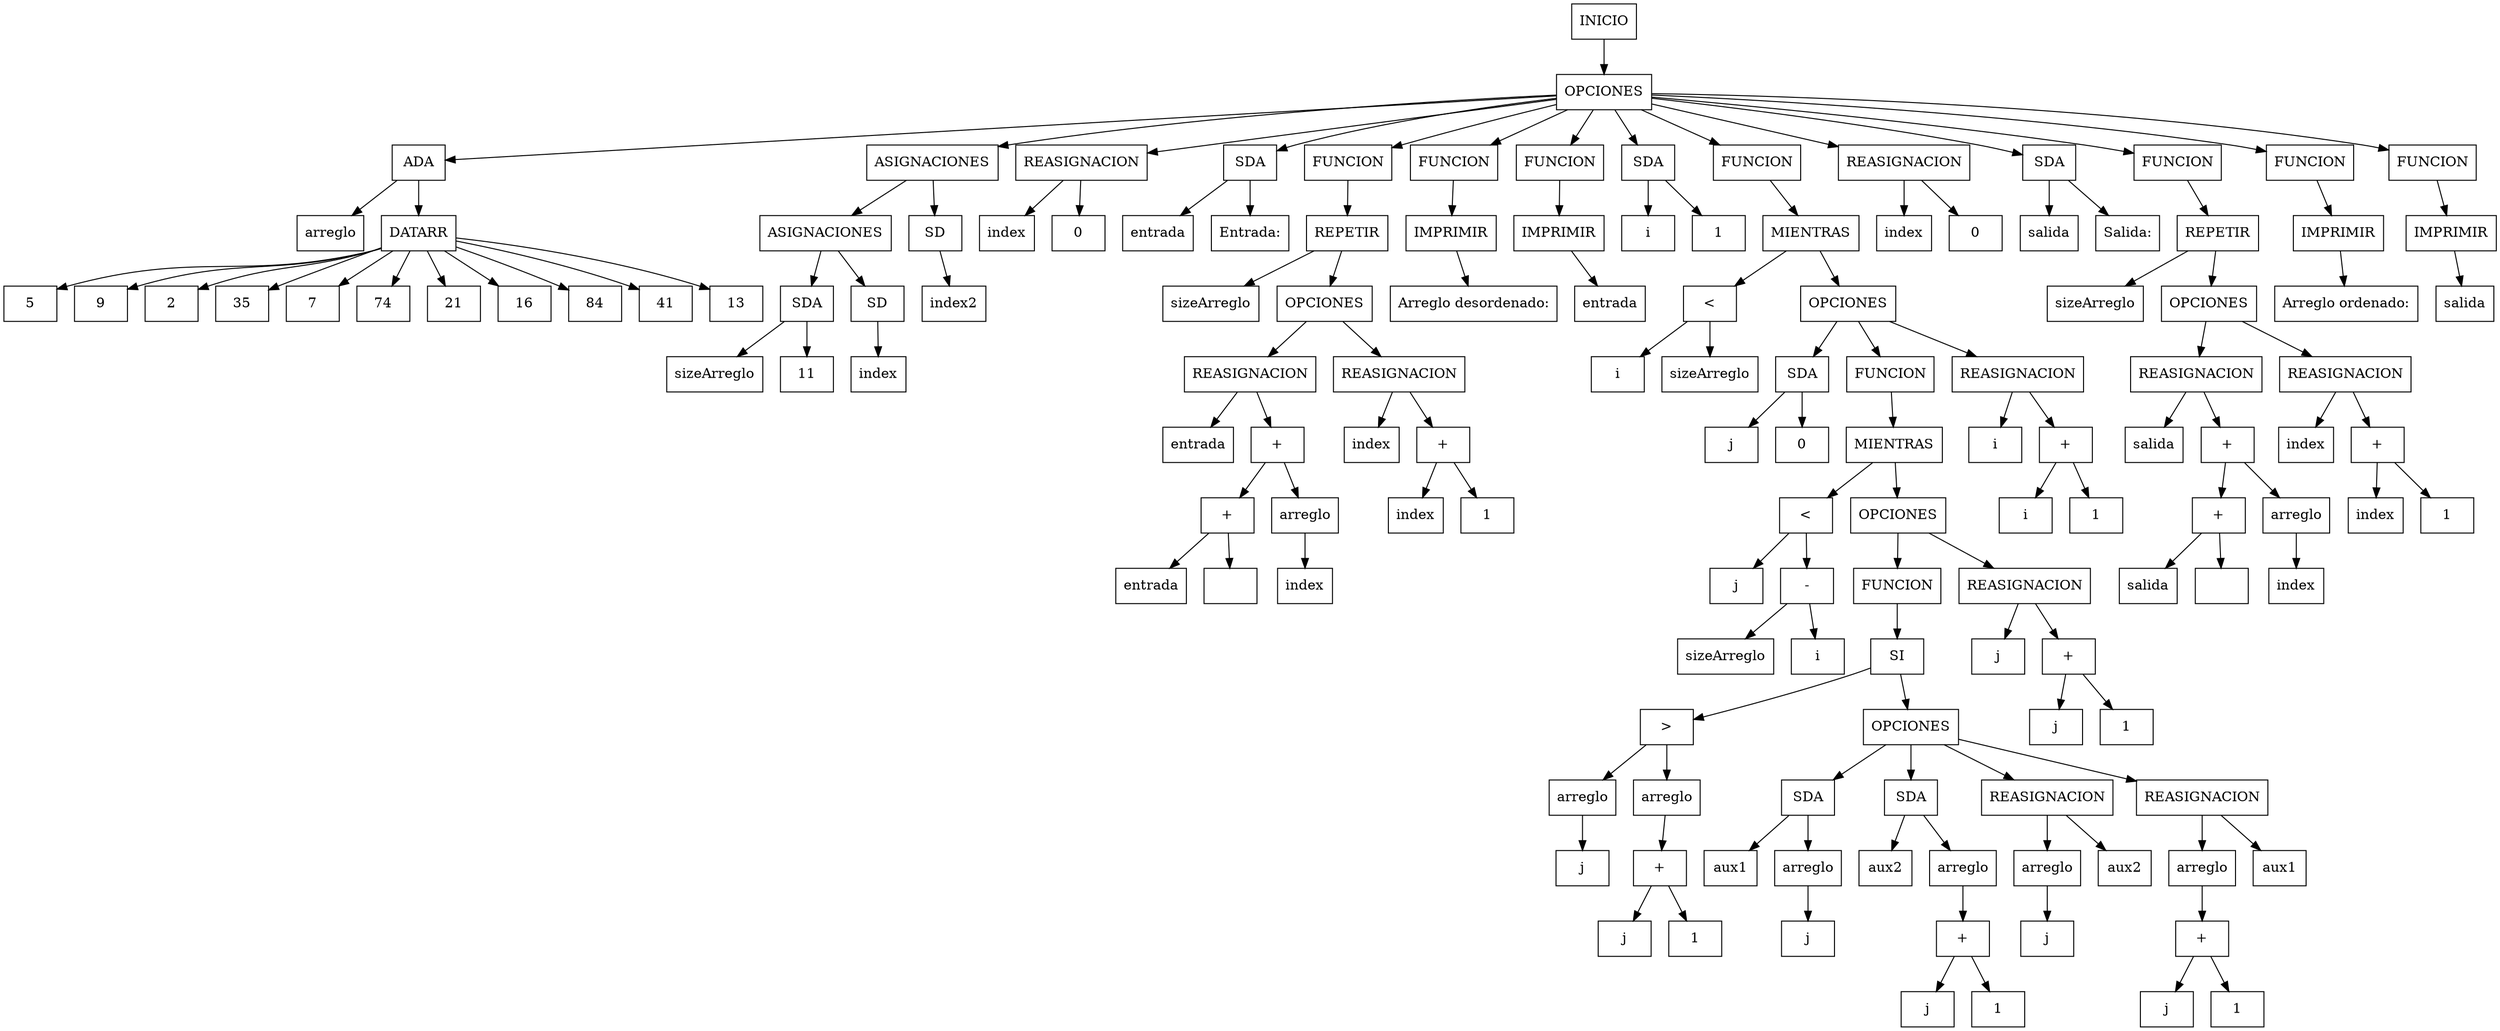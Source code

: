 digraph G{
node[shape=box];
rankdir=UD;

"143_INICIO"[label = "INICIO"];
"15_OPCIONES"[label = "OPCIONES"];
"143_INICIO"->"15_OPCIONES";
"15_OPCIONES"[label = "OPCIONES"];
"14_ADA"[label = "ADA"];
"15_OPCIONES"->"14_ADA";
"14_ADA"[label = "ADA"];
"13_ID"[label = "arreglo"];
"14_ADA"->"13_ID";
"14_ADA"[label = "ADA"];
"2_DATARR"[label = "DATARR"];
"14_ADA"->"2_DATARR";
"2_DATARR"[label = "DATARR"];
"1_ENTERO"[label = "5"];
"2_DATARR"->"1_ENTERO";
"2_DATARR"[label = "DATARR"];
"3_ENTERO"[label = "9"];
"2_DATARR"->"3_ENTERO";
"2_DATARR"[label = "DATARR"];
"4_ENTERO"[label = "2"];
"2_DATARR"->"4_ENTERO";
"2_DATARR"[label = "DATARR"];
"5_ENTERO"[label = "35"];
"2_DATARR"->"5_ENTERO";
"2_DATARR"[label = "DATARR"];
"6_ENTERO"[label = "7"];
"2_DATARR"->"6_ENTERO";
"2_DATARR"[label = "DATARR"];
"7_ENTERO"[label = "74"];
"2_DATARR"->"7_ENTERO";
"2_DATARR"[label = "DATARR"];
"8_ENTERO"[label = "21"];
"2_DATARR"->"8_ENTERO";
"2_DATARR"[label = "DATARR"];
"9_ENTERO"[label = "16"];
"2_DATARR"->"9_ENTERO";
"2_DATARR"[label = "DATARR"];
"10_ENTERO"[label = "84"];
"2_DATARR"->"10_ENTERO";
"2_DATARR"[label = "DATARR"];
"11_ENTERO"[label = "41"];
"2_DATARR"->"11_ENTERO";
"2_DATARR"[label = "DATARR"];
"12_ENTERO"[label = "13"];
"2_DATARR"->"12_ENTERO";
"15_OPCIONES"[label = "OPCIONES"];
"24_ASIGNACIONES"[label = "ASIGNACIONES"];
"15_OPCIONES"->"24_ASIGNACIONES";
"24_ASIGNACIONES"[label = "ASIGNACIONES"];
"21_ASIGNACIONES"[label = "ASIGNACIONES"];
"24_ASIGNACIONES"->"21_ASIGNACIONES";
"21_ASIGNACIONES"[label = "ASIGNACIONES"];
"18_SDA"[label = "SDA"];
"21_ASIGNACIONES"->"18_SDA";
"18_SDA"[label = "SDA"];
"17_ID"[label = "sizeArreglo"];
"18_SDA"->"17_ID";
"18_SDA"[label = "SDA"];
"16_ENTERO"[label = "11"];
"18_SDA"->"16_ENTERO";
"21_ASIGNACIONES"[label = "ASIGNACIONES"];
"20_SD"[label = "SD"];
"21_ASIGNACIONES"->"20_SD";
"20_SD"[label = "SD"];
"19_ID"[label = "index"];
"20_SD"->"19_ID";
"24_ASIGNACIONES"[label = "ASIGNACIONES"];
"23_SD"[label = "SD"];
"24_ASIGNACIONES"->"23_SD";
"23_SD"[label = "SD"];
"22_ID"[label = "index2"];
"23_SD"->"22_ID";
"15_OPCIONES"[label = "OPCIONES"];
"27_REASIGNACION"[label = "REASIGNACION"];
"15_OPCIONES"->"27_REASIGNACION";
"27_REASIGNACION"[label = "REASIGNACION"];
"26_ID"[label = "index"];
"27_REASIGNACION"->"26_ID";
"27_REASIGNACION"[label = "REASIGNACION"];
"25_ENTERO"[label = "0"];
"27_REASIGNACION"->"25_ENTERO";
"15_OPCIONES"[label = "OPCIONES"];
"30_SDA"[label = "SDA"];
"15_OPCIONES"->"30_SDA";
"30_SDA"[label = "SDA"];
"29_ID"[label = "entrada"];
"30_SDA"->"29_ID";
"30_SDA"[label = "SDA"];
"28_CADENA"[label = "Entrada:"];
"30_SDA"->"28_CADENA";
"15_OPCIONES"[label = "OPCIONES"];
"47_FUNCION"[label = "FUNCION"];
"15_OPCIONES"->"47_FUNCION";
"47_FUNCION"[label = "FUNCION"];
"46_REPETIR"[label = "REPETIR"];
"47_FUNCION"->"46_REPETIR";
"46_REPETIR"[label = "REPETIR"];
"31_ID"[label = "sizeArreglo"];
"46_REPETIR"->"31_ID";
"46_REPETIR"[label = "REPETIR"];
"40_OPCIONES"[label = "OPCIONES"];
"46_REPETIR"->"40_OPCIONES";
"40_OPCIONES"[label = "OPCIONES"];
"39_REASIGNACION"[label = "REASIGNACION"];
"40_OPCIONES"->"39_REASIGNACION";
"39_REASIGNACION"[label = "REASIGNACION"];
"38_ID"[label = "entrada"];
"39_REASIGNACION"->"38_ID";
"39_REASIGNACION"[label = "REASIGNACION"];
"37_+"[label = "+"];
"39_REASIGNACION"->"37_+";
"37_+"[label = "+"];
"34_+"[label = "+"];
"37_+"->"34_+";
"34_+"[label = "+"];
"32_ID"[label = "entrada"];
"34_+"->"32_ID";
"34_+"[label = "+"];
"33_CADENA"[label = " "];
"34_+"->"33_CADENA";
"37_+"[label = "+"];
"36_ID"[label = "arreglo"];
"37_+"->"36_ID";
"36_ID"[label = "arreglo"];
"35_ID"[label = "index"];
"36_ID"->"35_ID";
"40_OPCIONES"[label = "OPCIONES"];
"45_REASIGNACION"[label = "REASIGNACION"];
"40_OPCIONES"->"45_REASIGNACION";
"45_REASIGNACION"[label = "REASIGNACION"];
"44_ID"[label = "index"];
"45_REASIGNACION"->"44_ID";
"45_REASIGNACION"[label = "REASIGNACION"];
"43_+"[label = "+"];
"45_REASIGNACION"->"43_+";
"43_+"[label = "+"];
"41_ID"[label = "index"];
"43_+"->"41_ID";
"43_+"[label = "+"];
"42_ENTERO"[label = "1"];
"43_+"->"42_ENTERO";
"15_OPCIONES"[label = "OPCIONES"];
"50_FUNCION"[label = "FUNCION"];
"15_OPCIONES"->"50_FUNCION";
"50_FUNCION"[label = "FUNCION"];
"49_IMPRIMIR"[label = "IMPRIMIR"];
"50_FUNCION"->"49_IMPRIMIR";
"49_IMPRIMIR"[label = "IMPRIMIR"];
"48_CADENA"[label = "Arreglo desordenado:"];
"49_IMPRIMIR"->"48_CADENA";
"15_OPCIONES"[label = "OPCIONES"];
"53_FUNCION"[label = "FUNCION"];
"15_OPCIONES"->"53_FUNCION";
"53_FUNCION"[label = "FUNCION"];
"52_IMPRIMIR"[label = "IMPRIMIR"];
"53_FUNCION"->"52_IMPRIMIR";
"52_IMPRIMIR"[label = "IMPRIMIR"];
"51_ID"[label = "entrada"];
"52_IMPRIMIR"->"51_ID";
"15_OPCIONES"[label = "OPCIONES"];
"56_SDA"[label = "SDA"];
"15_OPCIONES"->"56_SDA";
"56_SDA"[label = "SDA"];
"55_ID"[label = "i"];
"56_SDA"->"55_ID";
"56_SDA"[label = "SDA"];
"54_ENTERO"[label = "1"];
"56_SDA"->"54_ENTERO";
"15_OPCIONES"[label = "OPCIONES"];
"113_FUNCION"[label = "FUNCION"];
"15_OPCIONES"->"113_FUNCION";
"113_FUNCION"[label = "FUNCION"];
"112_MIENTRAS"[label = "MIENTRAS"];
"113_FUNCION"->"112_MIENTRAS";
"112_MIENTRAS"[label = "MIENTRAS"];
"59_<"[label = "<"];
"112_MIENTRAS"->"59_<";
"59_<"[label = "<"];
"57_ID"[label = "i"];
"59_<"->"57_ID";
"59_<"[label = "<"];
"58_ID"[label = "sizeArreglo"];
"59_<"->"58_ID";
"112_MIENTRAS"[label = "MIENTRAS"];
"63_OPCIONES"[label = "OPCIONES"];
"112_MIENTRAS"->"63_OPCIONES";
"63_OPCIONES"[label = "OPCIONES"];
"62_SDA"[label = "SDA"];
"63_OPCIONES"->"62_SDA";
"62_SDA"[label = "SDA"];
"61_ID"[label = "j"];
"62_SDA"->"61_ID";
"62_SDA"[label = "SDA"];
"60_ENTERO"[label = "0"];
"62_SDA"->"60_ENTERO";
"63_OPCIONES"[label = "OPCIONES"];
"106_FUNCION"[label = "FUNCION"];
"63_OPCIONES"->"106_FUNCION";
"106_FUNCION"[label = "FUNCION"];
"105_MIENTRAS"[label = "MIENTRAS"];
"106_FUNCION"->"105_MIENTRAS";
"105_MIENTRAS"[label = "MIENTRAS"];
"68_<"[label = "<"];
"105_MIENTRAS"->"68_<";
"68_<"[label = "<"];
"64_ID"[label = "j"];
"68_<"->"64_ID";
"68_<"[label = "<"];
"67_-"[label = "-"];
"68_<"->"67_-";
"67_-"[label = "-"];
"65_ID"[label = "sizeArreglo"];
"67_-"->"65_ID";
"67_-"[label = "-"];
"66_ID"[label = "i"];
"67_-"->"66_ID";
"105_MIENTRAS"[label = "MIENTRAS"];
"99_OPCIONES"[label = "OPCIONES"];
"105_MIENTRAS"->"99_OPCIONES";
"99_OPCIONES"[label = "OPCIONES"];
"98_FUNCION"[label = "FUNCION"];
"99_OPCIONES"->"98_FUNCION";
"98_FUNCION"[label = "FUNCION"];
"97_SI"[label = "SI"];
"98_FUNCION"->"97_SI";
"97_SI"[label = "SI"];
"75_>"[label = ">"];
"97_SI"->"75_>";
"75_>"[label = ">"];
"70_ID"[label = "arreglo"];
"75_>"->"70_ID";
"70_ID"[label = "arreglo"];
"69_ID"[label = "j"];
"70_ID"->"69_ID";
"75_>"[label = ">"];
"74_ID"[label = "arreglo"];
"75_>"->"74_ID";
"74_ID"[label = "arreglo"];
"73_+"[label = "+"];
"74_ID"->"73_+";
"73_+"[label = "+"];
"71_ID"[label = "j"];
"73_+"->"71_ID";
"73_+"[label = "+"];
"72_ENTERO"[label = "1"];
"73_+"->"72_ENTERO";
"97_SI"[label = "SI"];
"80_OPCIONES"[label = "OPCIONES"];
"97_SI"->"80_OPCIONES";
"80_OPCIONES"[label = "OPCIONES"];
"79_SDA"[label = "SDA"];
"80_OPCIONES"->"79_SDA";
"79_SDA"[label = "SDA"];
"78_ID"[label = "aux1"];
"79_SDA"->"78_ID";
"79_SDA"[label = "SDA"];
"77_ID"[label = "arreglo"];
"79_SDA"->"77_ID";
"77_ID"[label = "arreglo"];
"76_ID"[label = "j"];
"77_ID"->"76_ID";
"80_OPCIONES"[label = "OPCIONES"];
"86_SDA"[label = "SDA"];
"80_OPCIONES"->"86_SDA";
"86_SDA"[label = "SDA"];
"85_ID"[label = "aux2"];
"86_SDA"->"85_ID";
"86_SDA"[label = "SDA"];
"84_ID"[label = "arreglo"];
"86_SDA"->"84_ID";
"84_ID"[label = "arreglo"];
"83_+"[label = "+"];
"84_ID"->"83_+";
"83_+"[label = "+"];
"81_ID"[label = "j"];
"83_+"->"81_ID";
"83_+"[label = "+"];
"82_ENTERO"[label = "1"];
"83_+"->"82_ENTERO";
"80_OPCIONES"[label = "OPCIONES"];
"90_REASIGNACION"[label = "REASIGNACION"];
"80_OPCIONES"->"90_REASIGNACION";
"90_REASIGNACION"[label = "REASIGNACION"];
"89_ID"[label = "arreglo"];
"90_REASIGNACION"->"89_ID";
"89_ID"[label = "arreglo"];
"87_ID"[label = "j"];
"89_ID"->"87_ID";
"90_REASIGNACION"[label = "REASIGNACION"];
"88_ID"[label = "aux2"];
"90_REASIGNACION"->"88_ID";
"80_OPCIONES"[label = "OPCIONES"];
"96_REASIGNACION"[label = "REASIGNACION"];
"80_OPCIONES"->"96_REASIGNACION";
"96_REASIGNACION"[label = "REASIGNACION"];
"95_ID"[label = "arreglo"];
"96_REASIGNACION"->"95_ID";
"95_ID"[label = "arreglo"];
"93_+"[label = "+"];
"95_ID"->"93_+";
"93_+"[label = "+"];
"91_ID"[label = "j"];
"93_+"->"91_ID";
"93_+"[label = "+"];
"92_ENTERO"[label = "1"];
"93_+"->"92_ENTERO";
"96_REASIGNACION"[label = "REASIGNACION"];
"94_ID"[label = "aux1"];
"96_REASIGNACION"->"94_ID";
"99_OPCIONES"[label = "OPCIONES"];
"104_REASIGNACION"[label = "REASIGNACION"];
"99_OPCIONES"->"104_REASIGNACION";
"104_REASIGNACION"[label = "REASIGNACION"];
"103_ID"[label = "j"];
"104_REASIGNACION"->"103_ID";
"104_REASIGNACION"[label = "REASIGNACION"];
"102_+"[label = "+"];
"104_REASIGNACION"->"102_+";
"102_+"[label = "+"];
"100_ID"[label = "j"];
"102_+"->"100_ID";
"102_+"[label = "+"];
"101_ENTERO"[label = "1"];
"102_+"->"101_ENTERO";
"63_OPCIONES"[label = "OPCIONES"];
"111_REASIGNACION"[label = "REASIGNACION"];
"63_OPCIONES"->"111_REASIGNACION";
"111_REASIGNACION"[label = "REASIGNACION"];
"110_ID"[label = "i"];
"111_REASIGNACION"->"110_ID";
"111_REASIGNACION"[label = "REASIGNACION"];
"109_+"[label = "+"];
"111_REASIGNACION"->"109_+";
"109_+"[label = "+"];
"107_ID"[label = "i"];
"109_+"->"107_ID";
"109_+"[label = "+"];
"108_ENTERO"[label = "1"];
"109_+"->"108_ENTERO";
"15_OPCIONES"[label = "OPCIONES"];
"116_REASIGNACION"[label = "REASIGNACION"];
"15_OPCIONES"->"116_REASIGNACION";
"116_REASIGNACION"[label = "REASIGNACION"];
"115_ID"[label = "index"];
"116_REASIGNACION"->"115_ID";
"116_REASIGNACION"[label = "REASIGNACION"];
"114_ENTERO"[label = "0"];
"116_REASIGNACION"->"114_ENTERO";
"15_OPCIONES"[label = "OPCIONES"];
"119_SDA"[label = "SDA"];
"15_OPCIONES"->"119_SDA";
"119_SDA"[label = "SDA"];
"118_ID"[label = "salida"];
"119_SDA"->"118_ID";
"119_SDA"[label = "SDA"];
"117_CADENA"[label = "Salida:"];
"119_SDA"->"117_CADENA";
"15_OPCIONES"[label = "OPCIONES"];
"136_FUNCION"[label = "FUNCION"];
"15_OPCIONES"->"136_FUNCION";
"136_FUNCION"[label = "FUNCION"];
"135_REPETIR"[label = "REPETIR"];
"136_FUNCION"->"135_REPETIR";
"135_REPETIR"[label = "REPETIR"];
"120_ID"[label = "sizeArreglo"];
"135_REPETIR"->"120_ID";
"135_REPETIR"[label = "REPETIR"];
"129_OPCIONES"[label = "OPCIONES"];
"135_REPETIR"->"129_OPCIONES";
"129_OPCIONES"[label = "OPCIONES"];
"128_REASIGNACION"[label = "REASIGNACION"];
"129_OPCIONES"->"128_REASIGNACION";
"128_REASIGNACION"[label = "REASIGNACION"];
"127_ID"[label = "salida"];
"128_REASIGNACION"->"127_ID";
"128_REASIGNACION"[label = "REASIGNACION"];
"126_+"[label = "+"];
"128_REASIGNACION"->"126_+";
"126_+"[label = "+"];
"123_+"[label = "+"];
"126_+"->"123_+";
"123_+"[label = "+"];
"121_ID"[label = "salida"];
"123_+"->"121_ID";
"123_+"[label = "+"];
"122_CADENA"[label = " "];
"123_+"->"122_CADENA";
"126_+"[label = "+"];
"125_ID"[label = "arreglo"];
"126_+"->"125_ID";
"125_ID"[label = "arreglo"];
"124_ID"[label = "index"];
"125_ID"->"124_ID";
"129_OPCIONES"[label = "OPCIONES"];
"134_REASIGNACION"[label = "REASIGNACION"];
"129_OPCIONES"->"134_REASIGNACION";
"134_REASIGNACION"[label = "REASIGNACION"];
"133_ID"[label = "index"];
"134_REASIGNACION"->"133_ID";
"134_REASIGNACION"[label = "REASIGNACION"];
"132_+"[label = "+"];
"134_REASIGNACION"->"132_+";
"132_+"[label = "+"];
"130_ID"[label = "index"];
"132_+"->"130_ID";
"132_+"[label = "+"];
"131_ENTERO"[label = "1"];
"132_+"->"131_ENTERO";
"15_OPCIONES"[label = "OPCIONES"];
"139_FUNCION"[label = "FUNCION"];
"15_OPCIONES"->"139_FUNCION";
"139_FUNCION"[label = "FUNCION"];
"138_IMPRIMIR"[label = "IMPRIMIR"];
"139_FUNCION"->"138_IMPRIMIR";
"138_IMPRIMIR"[label = "IMPRIMIR"];
"137_CADENA"[label = "Arreglo ordenado:"];
"138_IMPRIMIR"->"137_CADENA";
"15_OPCIONES"[label = "OPCIONES"];
"142_FUNCION"[label = "FUNCION"];
"15_OPCIONES"->"142_FUNCION";
"142_FUNCION"[label = "FUNCION"];
"141_IMPRIMIR"[label = "IMPRIMIR"];
"142_FUNCION"->"141_IMPRIMIR";
"141_IMPRIMIR"[label = "IMPRIMIR"];
"140_ID"[label = "salida"];
"141_IMPRIMIR"->"140_ID";


}
